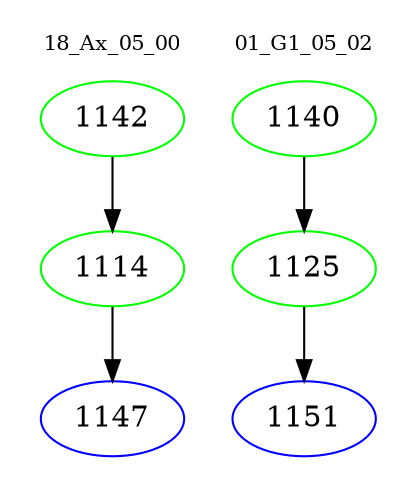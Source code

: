 digraph{
subgraph cluster_0 {
color = white
label = "18_Ax_05_00";
fontsize=10;
T0_1142 [label="1142", color="green"]
T0_1142 -> T0_1114 [color="black"]
T0_1114 [label="1114", color="green"]
T0_1114 -> T0_1147 [color="black"]
T0_1147 [label="1147", color="blue"]
}
subgraph cluster_1 {
color = white
label = "01_G1_05_02";
fontsize=10;
T1_1140 [label="1140", color="green"]
T1_1140 -> T1_1125 [color="black"]
T1_1125 [label="1125", color="green"]
T1_1125 -> T1_1151 [color="black"]
T1_1151 [label="1151", color="blue"]
}
}
